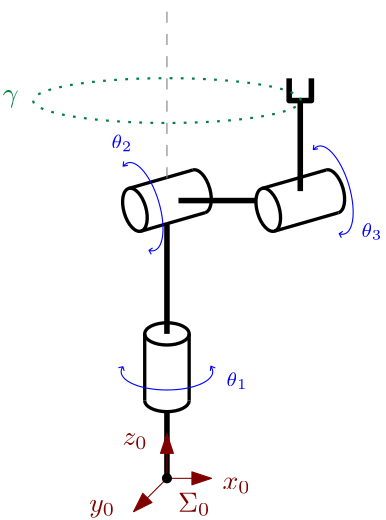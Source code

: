<?xml version="1.0"?>
<!DOCTYPE ipe SYSTEM "ipe.dtd">
<ipe version="70218" creator="Ipe 7.2.28">
<info created="D:20250926143303" modified="D:20250926151043"/>
<ipestyle name="basic">
<symbol name="arrow/arc(spx)">
<path stroke="sym-stroke" fill="sym-stroke" pen="sym-pen">
0 0 m
-1 0.333 l
-1 -0.333 l
h
</path>
</symbol>
<symbol name="arrow/farc(spx)">
<path stroke="sym-stroke" fill="white" pen="sym-pen">
0 0 m
-1 0.333 l
-1 -0.333 l
h
</path>
</symbol>
<symbol name="arrow/ptarc(spx)">
<path stroke="sym-stroke" fill="sym-stroke" pen="sym-pen">
0 0 m
-1 0.333 l
-0.8 0 l
-1 -0.333 l
h
</path>
</symbol>
<symbol name="arrow/fptarc(spx)">
<path stroke="sym-stroke" fill="white" pen="sym-pen">
0 0 m
-1 0.333 l
-0.8 0 l
-1 -0.333 l
h
</path>
</symbol>
<symbol name="mark/circle(sx)" transformations="translations">
<path fill="sym-stroke">
0.6 0 0 0.6 0 0 e
0.4 0 0 0.4 0 0 e
</path>
</symbol>
<symbol name="mark/disk(sx)" transformations="translations">
<path fill="sym-stroke">
0.6 0 0 0.6 0 0 e
</path>
</symbol>
<symbol name="mark/fdisk(sfx)" transformations="translations">
<group>
<path fill="sym-fill">
0.5 0 0 0.5 0 0 e
</path>
<path fill="sym-stroke" fillrule="eofill">
0.6 0 0 0.6 0 0 e
0.4 0 0 0.4 0 0 e
</path>
</group>
</symbol>
<symbol name="mark/box(sx)" transformations="translations">
<path fill="sym-stroke" fillrule="eofill">
-0.6 -0.6 m
0.6 -0.6 l
0.6 0.6 l
-0.6 0.6 l
h
-0.4 -0.4 m
0.4 -0.4 l
0.4 0.4 l
-0.4 0.4 l
h
</path>
</symbol>
<symbol name="mark/square(sx)" transformations="translations">
<path fill="sym-stroke">
-0.6 -0.6 m
0.6 -0.6 l
0.6 0.6 l
-0.6 0.6 l
h
</path>
</symbol>
<symbol name="mark/fsquare(sfx)" transformations="translations">
<group>
<path fill="sym-fill">
-0.5 -0.5 m
0.5 -0.5 l
0.5 0.5 l
-0.5 0.5 l
h
</path>
<path fill="sym-stroke" fillrule="eofill">
-0.6 -0.6 m
0.6 -0.6 l
0.6 0.6 l
-0.6 0.6 l
h
-0.4 -0.4 m
0.4 -0.4 l
0.4 0.4 l
-0.4 0.4 l
h
</path>
</group>
</symbol>
<symbol name="mark/cross(sx)" transformations="translations">
<group>
<path fill="sym-stroke">
-0.43 -0.57 m
0.57 0.43 l
0.43 0.57 l
-0.57 -0.43 l
h
</path>
<path fill="sym-stroke">
-0.43 0.57 m
0.57 -0.43 l
0.43 -0.57 l
-0.57 0.43 l
h
</path>
</group>
</symbol>
<symbol name="arrow/fnormal(spx)">
<path stroke="sym-stroke" fill="white" pen="sym-pen">
0 0 m
-1 0.333 l
-1 -0.333 l
h
</path>
</symbol>
<symbol name="arrow/pointed(spx)">
<path stroke="sym-stroke" fill="sym-stroke" pen="sym-pen">
0 0 m
-1 0.333 l
-0.8 0 l
-1 -0.333 l
h
</path>
</symbol>
<symbol name="arrow/fpointed(spx)">
<path stroke="sym-stroke" fill="white" pen="sym-pen">
0 0 m
-1 0.333 l
-0.8 0 l
-1 -0.333 l
h
</path>
</symbol>
<symbol name="arrow/linear(spx)">
<path stroke="sym-stroke" pen="sym-pen">
-1 0.333 m
0 0 l
-1 -0.333 l
</path>
</symbol>
<symbol name="arrow/fdouble(spx)">
<path stroke="sym-stroke" fill="white" pen="sym-pen">
0 0 m
-1 0.333 l
-1 -0.333 l
h
-1 0 m
-2 0.333 l
-2 -0.333 l
h
</path>
</symbol>
<symbol name="arrow/double(spx)">
<path stroke="sym-stroke" fill="sym-stroke" pen="sym-pen">
0 0 m
-1 0.333 l
-1 -0.333 l
h
-1 0 m
-2 0.333 l
-2 -0.333 l
h
</path>
</symbol>
<symbol name="arrow/mid-normal(spx)">
<path stroke="sym-stroke" fill="sym-stroke" pen="sym-pen">
0.5 0 m
-0.5 0.333 l
-0.5 -0.333 l
h
</path>
</symbol>
<symbol name="arrow/mid-fnormal(spx)">
<path stroke="sym-stroke" fill="white" pen="sym-pen">
0.5 0 m
-0.5 0.333 l
-0.5 -0.333 l
h
</path>
</symbol>
<symbol name="arrow/mid-pointed(spx)">
<path stroke="sym-stroke" fill="sym-stroke" pen="sym-pen">
0.5 0 m
-0.5 0.333 l
-0.3 0 l
-0.5 -0.333 l
h
</path>
</symbol>
<symbol name="arrow/mid-fpointed(spx)">
<path stroke="sym-stroke" fill="white" pen="sym-pen">
0.5 0 m
-0.5 0.333 l
-0.3 0 l
-0.5 -0.333 l
h
</path>
</symbol>
<symbol name="arrow/mid-double(spx)">
<path stroke="sym-stroke" fill="sym-stroke" pen="sym-pen">
1 0 m
0 0.333 l
0 -0.333 l
h
0 0 m
-1 0.333 l
-1 -0.333 l
h
</path>
</symbol>
<symbol name="arrow/mid-fdouble(spx)">
<path stroke="sym-stroke" fill="white" pen="sym-pen">
1 0 m
0 0.333 l
0 -0.333 l
h
0 0 m
-1 0.333 l
-1 -0.333 l
h
</path>
</symbol>
<anglesize name="22.5 deg" value="22.5"/>
<anglesize name="30 deg" value="30"/>
<anglesize name="45 deg" value="45"/>
<anglesize name="60 deg" value="60"/>
<anglesize name="90 deg" value="90"/>
<arrowsize name="large" value="10"/>
<arrowsize name="small" value="5"/>
<arrowsize name="tiny" value="3"/>
<color name="blue" value="0 0 1"/>
<color name="brown" value="0.647 0.165 0.165"/>
<color name="darkblue" value="0 0 0.545"/>
<color name="darkcyan" value="0 0.545 0.545"/>
<color name="darkgray" value="0.663"/>
<color name="darkgreen" value="0 0.392 0"/>
<color name="darkmagenta" value="0.545 0 0.545"/>
<color name="darkorange" value="1 0.549 0"/>
<color name="darkred" value="0.545 0 0"/>
<color name="gold" value="1 0.843 0"/>
<color name="gray" value="0.745"/>
<color name="green" value="0 1 0"/>
<color name="lightblue" value="0.678 0.847 0.902"/>
<color name="lightcyan" value="0.878 1 1"/>
<color name="lightgray" value="0.827"/>
<color name="lightgreen" value="0.565 0.933 0.565"/>
<color name="lightyellow" value="1 1 0.878"/>
<color name="navy" value="0 0 0.502"/>
<color name="orange" value="1 0.647 0"/>
<color name="pink" value="1 0.753 0.796"/>
<color name="purple" value="0.627 0.125 0.941"/>
<color name="red" value="1 0 0"/>
<color name="seagreen" value="0.18 0.545 0.341"/>
<color name="turquoise" value="0.251 0.878 0.816"/>
<color name="violet" value="0.933 0.51 0.933"/>
<color name="yellow" value="1 1 0"/>
<dashstyle name="dash dot dotted" value="[4 2 1 2 1 2] 0"/>
<dashstyle name="dash dotted" value="[4 2 1 2] 0"/>
<dashstyle name="dashed" value="[4] 0"/>
<dashstyle name="dotted" value="[1 3] 0"/>
<gridsize name="10 pts (~3.5 mm)" value="10"/>
<gridsize name="14 pts (~5 mm)" value="14"/>
<gridsize name="16 pts (~6 mm)" value="16"/>
<gridsize name="20 pts (~7 mm)" value="20"/>
<gridsize name="28 pts (~10 mm)" value="28"/>
<gridsize name="32 pts (~12 mm)" value="32"/>
<gridsize name="4 pts" value="4"/>
<gridsize name="56 pts (~20 mm)" value="56"/>
<gridsize name="8 pts (~3 mm)" value="8"/>
<opacity name="10%" value="0.1"/>
<opacity name="30%" value="0.3"/>
<opacity name="50%" value="0.5"/>
<opacity name="75%" value="0.75"/>
<pen name="fat" value="1.2"/>
<pen name="heavier" value="0.8"/>
<pen name="ultrafat" value="2"/>
<symbolsize name="large" value="5"/>
<symbolsize name="small" value="2"/>
<symbolsize name="tiny" value="1.1"/>
<textsize name="Huge" value="\Huge"/>
<textsize name="LARGE" value="\LARGE"/>
<textsize name="Large" value="\Large"/>
<textsize name="footnote" value="\footnotesize"/>
<textsize name="huge" value="\huge"/>
<textsize name="large" value="\large"/>
<textsize name="script" value="\scriptsize"/>
<textsize name="small" value="\small"/>
<textsize name="tiny" value="\tiny"/>
<textstyle name="center" begin="\begin{center}" end="\end{center}"/>
<textstyle name="item" begin="\begin{itemize}\item{}" end="\end{itemize}"/>
<textstyle name="itemize" begin="\begin{itemize}" end="\end{itemize}"/>
<tiling name="falling" angle="-60" step="4" width="1"/>
<tiling name="rising" angle="30" step="4" width="1"/>
</ipestyle>
<page>
<layer name="alpha"/>
<view layers="alpha" active="alpha"/>
<path layer="alpha" matrix="1 0 0 0.5 64 272" stroke="black" pen="fat">
8 0 0 8 168 696 e
</path>
<path matrix="1 0 0 0.5 48 248" stroke="black" pen="fat">
192 696 m
8 0 0 -8 184 696 176 696 a
</path>
<path matrix="1 0 0 1 64 -96" stroke="black" pen="fat">
160 716 m
160 692 l
</path>
<path matrix="1 0 0 1 64 -96" stroke="black" pen="fat">
176 692 m
176 716 l
</path>
<path stroke="0" pen="ultrafat">
276 712 m
276 704 l
284 704 l
284 712 l
</path>
<path matrix="-0.276871 0.960907 -0.480453 -0.138436 601.379 599.596" stroke="black" pen="fat">
8 0 0 8 168 696 e
</path>
<path matrix="-0.276871 0.960907 -0.480453 -0.138436 628.871 590.867" stroke="black" pen="fat">
192 696 m
8 0 0 -8 184 696 176 696 a
</path>
<path matrix="-0.276871 0.960907 -0.960907 -0.276871 954.993 701.485" stroke="black" pen="fat">
160 716 m
160 692 l
</path>
<path matrix="-0.276871 0.960907 -0.960907 -0.276871 954.993 701.485" stroke="black" pen="fat">
176 692 m
176 716 l
</path>
<path matrix="-0.276871 0.960907 -0.480453 -0.138436 649.379 599.596" stroke="black" pen="fat">
8 0 0 8 168 696 e
</path>
<path matrix="-0.276871 0.960907 -0.480453 -0.138436 676.871 590.867" stroke="black" pen="fat">
192 696 m
8 0 0 -8 184 696 176 696 a
</path>
<path matrix="-0.276871 0.960907 -0.960907 -0.276871 1002.99 701.485" stroke="black" pen="fat">
160 716 m
160 692 l
</path>
<path matrix="-0.276871 0.960907 -0.960907 -0.276871 1002.99 701.485" stroke="black" pen="fat">
176 692 m
176 716 l
</path>
<path matrix="0.820718 0 0 0.820718 41.5935 111.155" stroke="0" pen="ultrafat">
232 620 m
232 668 l
</path>
<path matrix="0.575334 0 12.0136 0.575334 -7922.41 283.677" stroke="0" pen="ultrafat">
232 668 m
280 668 l
</path>
<path matrix="0.905483 0 0 0.905483 26.4648 66.5402" stroke="0" pen="ultrafat">
280 668 m
280 704 l
</path>
<path matrix="1 0 0 -0.4 64 888" stroke="0 0 1">
152 700 m
16.4924 0 0 -16.4924 168 704 184 700 a
150.539 700.45 m
152.145 699.55 l
152.588 703.288 l
183.639 703.345 m
183.809 699.027 l
185.407 700.68 l
</path>
<path matrix="-0.287695 0.957722 0.383089 0.115078 1.327 423.879" stroke="0 0 1">
152 700 m
16.4924 0 0 -16.4924 168 704 184 700 a
150.539 700.45 m
152.145 699.55 l
152.588 703.288 l
183.639 703.345 m
183.809 699.027 l
185.407 700.68 l
</path>
<path matrix="-0.287695 0.957722 0.383089 0.115078 69.7822 429.843" stroke="0 0 1">
152 700 m
16.4924 0 0 -16.4924 168 704 184 700 a
150.539 700.45 m
152.145 699.55 l
152.588 703.288 l
183.639 703.345 m
183.809 699.027 l
185.407 700.68 l
</path>
<text matrix="1 0 0 1 89.2344 -68.9072" transformations="translations" pos="168 672" stroke="0 0 1" type="label" width="7.683" height="4.849" depth="0.99" halign="center" valign="center" size="script" style="math">\theta_1</text>
<text matrix="-0.426973 0.904264 -0.904264 -0.426973 895.153 823.691" transformations="translations" pos="168 672" stroke="0 0 1" type="label" width="7.683" height="4.849" depth="0.99" halign="center" valign="center" size="script" style="math">\theta_2</text>
<text matrix="-0.74806 0.66363 -0.66363 -0.74806 877.431 1047.98" transformations="translations" pos="168 672" stroke="0 0 1" type="label" width="7.683" height="4.849" depth="0.99" halign="center" valign="center" size="script" style="math">\theta_3</text>
<path matrix="1 0 0 0.167514 0 586.063" stroke="0 0.502 0.251" dash="dotted" pen="heavier" opacity="10%" stroke-opacity="opaque">
48.1664 0 0 48.1664 232 704 e
</path>
<path stroke="0.502" dash="dashed" opacity="10%" stroke-opacity="opaque">
232 676 m
232 740 l
</path>
<text matrix="-0.426973 0.904264 -0.904264 -0.426973 855.153 839.691" transformations="translations" pos="168 672" stroke="0 0.502 0.251" type="label" width="5.711" height="4.297" depth="1.93" halign="center" valign="center" style="math">\gamma</text>
<path matrix="1 0 0 1 56 -44" stroke="0.502 0 0" arrow="normal/normal">
176 612 m
192 612 l
</path>
<path matrix="1 0 0 1 56 -44" stroke="0.502 0 0" arrow="normal/normal">
176 612 m
164 600 l
</path>
<text matrix="1 0 0 1 56 -44" transformations="translations" pos="180 600" stroke="0.502 0 0" type="label" width="11.665" height="6.812" depth="1.49" valign="baseline" style="math">\Sigma_0</text>
<text matrix="1 0 0 1 72 -36" transformations="translations" pos="180 600" stroke="0.502 0 0" type="label" width="10.163" height="4.294" depth="1.49" valign="baseline" style="math">x_0</text>
<text matrix="1 0 0 1 36 -20" transformations="translations" pos="180 600" stroke="0.502 0 0" type="label" width="9.102" height="4.294" depth="1.49" valign="baseline" style="math">z_0</text>
<text matrix="1 0 0 1 24 -44" transformations="translations" pos="180 600" stroke="0.502 0 0" type="label" width="9.354" height="4.297" depth="1.93" valign="baseline" style="math">y_0</text>
<path stroke="0" fill="0 0.251 0.251" pen="ultrafat">
232 592 m
232 568 l
</path>
<path matrix="1 0 0 1 56 -44" stroke="0.502 0 0" arrow="normal/normal">
176 612 m
176 628 l
</path>
<use matrix="1 0 0 1 56 -44" name="mark/disk(sx)" pos="176 612" size="normal"/>
</page>
</ipe>
